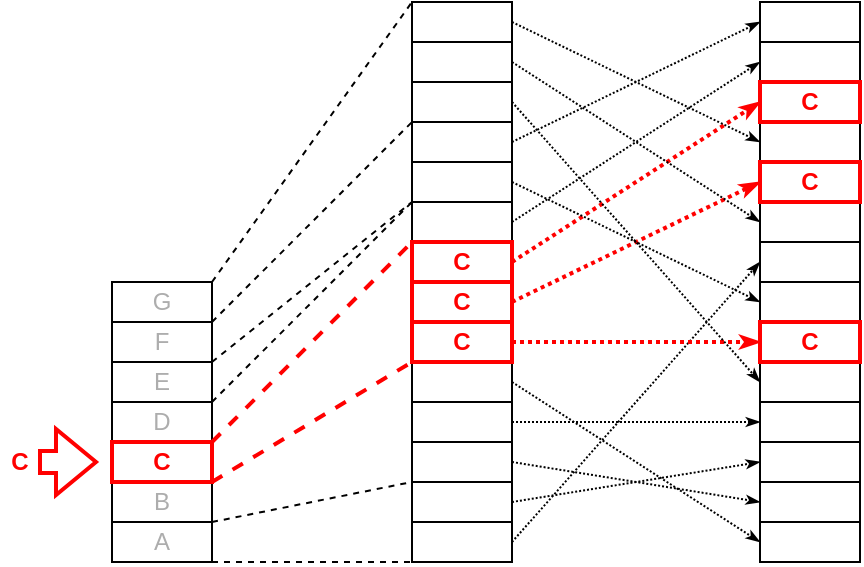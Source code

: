 <mxfile version="21.6.9" type="device">
  <diagram name="1 oldal" id="9zMQckgTDTX1H3_rx6Bh">
    <mxGraphModel dx="683" dy="368" grid="1" gridSize="10" guides="0" tooltips="1" connect="1" arrows="1" fold="1" page="1" pageScale="1" pageWidth="827" pageHeight="1169" math="0" shadow="0">
      <root>
        <mxCell id="0" />
        <mxCell id="1" parent="0" />
        <mxCell id="LfwBUIai21lKe5tmic68-1" value="A" style="rounded=0;whiteSpace=wrap;html=1;fontColor=#ADADAD;" vertex="1" parent="1">
          <mxGeometry x="130" y="540" width="50" height="20" as="geometry" />
        </mxCell>
        <mxCell id="LfwBUIai21lKe5tmic68-2" value="B" style="rounded=0;whiteSpace=wrap;html=1;fontColor=#ADADAD;" vertex="1" parent="1">
          <mxGeometry x="130" y="520" width="50" height="20" as="geometry" />
        </mxCell>
        <mxCell id="LfwBUIai21lKe5tmic68-4" value="D" style="rounded=0;whiteSpace=wrap;html=1;fontColor=#ADADAD;" vertex="1" parent="1">
          <mxGeometry x="130" y="480" width="50" height="20" as="geometry" />
        </mxCell>
        <mxCell id="LfwBUIai21lKe5tmic68-5" value="E" style="rounded=0;whiteSpace=wrap;html=1;fontColor=#ADADAD;" vertex="1" parent="1">
          <mxGeometry x="130" y="460" width="50" height="20" as="geometry" />
        </mxCell>
        <mxCell id="LfwBUIai21lKe5tmic68-9" value="" style="rounded=0;whiteSpace=wrap;html=1;" vertex="1" parent="1">
          <mxGeometry x="280" y="540" width="50" height="20" as="geometry" />
        </mxCell>
        <mxCell id="LfwBUIai21lKe5tmic68-10" value="" style="rounded=0;whiteSpace=wrap;html=1;" vertex="1" parent="1">
          <mxGeometry x="280" y="520" width="50" height="20" as="geometry" />
        </mxCell>
        <mxCell id="LfwBUIai21lKe5tmic68-11" value="" style="rounded=0;whiteSpace=wrap;html=1;" vertex="1" parent="1">
          <mxGeometry x="280" y="500" width="50" height="20" as="geometry" />
        </mxCell>
        <mxCell id="LfwBUIai21lKe5tmic68-12" value="" style="rounded=0;whiteSpace=wrap;html=1;" vertex="1" parent="1">
          <mxGeometry x="280" y="480" width="50" height="20" as="geometry" />
        </mxCell>
        <mxCell id="LfwBUIai21lKe5tmic68-13" value="" style="rounded=0;whiteSpace=wrap;html=1;" vertex="1" parent="1">
          <mxGeometry x="280" y="460" width="50" height="20" as="geometry" />
        </mxCell>
        <mxCell id="LfwBUIai21lKe5tmic68-17" value="" style="rounded=0;whiteSpace=wrap;html=1;" vertex="1" parent="1">
          <mxGeometry x="280" y="380" width="50" height="20" as="geometry" />
        </mxCell>
        <mxCell id="LfwBUIai21lKe5tmic68-18" value="" style="rounded=0;whiteSpace=wrap;html=1;" vertex="1" parent="1">
          <mxGeometry x="280" y="360" width="50" height="20" as="geometry" />
        </mxCell>
        <mxCell id="LfwBUIai21lKe5tmic68-19" value="" style="rounded=0;whiteSpace=wrap;html=1;" vertex="1" parent="1">
          <mxGeometry x="280" y="340" width="50" height="20" as="geometry" />
        </mxCell>
        <mxCell id="LfwBUIai21lKe5tmic68-20" value="" style="rounded=0;whiteSpace=wrap;html=1;" vertex="1" parent="1">
          <mxGeometry x="280" y="320" width="50" height="20" as="geometry" />
        </mxCell>
        <mxCell id="LfwBUIai21lKe5tmic68-21" value="" style="rounded=0;whiteSpace=wrap;html=1;" vertex="1" parent="1">
          <mxGeometry x="280" y="300" width="50" height="20" as="geometry" />
        </mxCell>
        <mxCell id="LfwBUIai21lKe5tmic68-22" value="" style="rounded=0;whiteSpace=wrap;html=1;" vertex="1" parent="1">
          <mxGeometry x="280" y="280" width="50" height="20" as="geometry" />
        </mxCell>
        <mxCell id="LfwBUIai21lKe5tmic68-24" value="F" style="rounded=0;whiteSpace=wrap;html=1;fontColor=#ADADAD;" vertex="1" parent="1">
          <mxGeometry x="130" y="440" width="50" height="20" as="geometry" />
        </mxCell>
        <mxCell id="LfwBUIai21lKe5tmic68-25" value="G" style="rounded=0;whiteSpace=wrap;html=1;fontColor=#ADADAD;" vertex="1" parent="1">
          <mxGeometry x="130" y="420" width="50" height="20" as="geometry" />
        </mxCell>
        <mxCell id="LfwBUIai21lKe5tmic68-26" value="" style="rounded=0;whiteSpace=wrap;html=1;" vertex="1" parent="1">
          <mxGeometry x="454" y="400" width="50" height="20" as="geometry" />
        </mxCell>
        <mxCell id="LfwBUIai21lKe5tmic68-27" value="" style="rounded=0;whiteSpace=wrap;html=1;" vertex="1" parent="1">
          <mxGeometry x="454" y="500" width="50" height="20" as="geometry" />
        </mxCell>
        <mxCell id="LfwBUIai21lKe5tmic68-28" value="" style="rounded=0;whiteSpace=wrap;html=1;" vertex="1" parent="1">
          <mxGeometry x="454" y="520" width="50" height="20" as="geometry" />
        </mxCell>
        <mxCell id="LfwBUIai21lKe5tmic68-29" value="" style="rounded=0;whiteSpace=wrap;html=1;" vertex="1" parent="1">
          <mxGeometry x="454" y="480" width="50" height="20" as="geometry" />
        </mxCell>
        <mxCell id="LfwBUIai21lKe5tmic68-30" value="" style="rounded=0;whiteSpace=wrap;html=1;" vertex="1" parent="1">
          <mxGeometry x="454" y="540" width="50" height="20" as="geometry" />
        </mxCell>
        <mxCell id="LfwBUIai21lKe5tmic68-34" value="" style="rounded=0;whiteSpace=wrap;html=1;" vertex="1" parent="1">
          <mxGeometry x="454" y="300" width="50" height="20" as="geometry" />
        </mxCell>
        <mxCell id="LfwBUIai21lKe5tmic68-35" value="" style="rounded=0;whiteSpace=wrap;html=1;" vertex="1" parent="1">
          <mxGeometry x="454" y="420" width="50" height="20" as="geometry" />
        </mxCell>
        <mxCell id="LfwBUIai21lKe5tmic68-36" value="" style="rounded=0;whiteSpace=wrap;html=1;" vertex="1" parent="1">
          <mxGeometry x="454" y="280" width="50" height="20" as="geometry" />
        </mxCell>
        <mxCell id="LfwBUIai21lKe5tmic68-37" value="" style="rounded=0;whiteSpace=wrap;html=1;" vertex="1" parent="1">
          <mxGeometry x="454" y="460" width="50" height="20" as="geometry" />
        </mxCell>
        <mxCell id="LfwBUIai21lKe5tmic68-38" value="" style="rounded=0;whiteSpace=wrap;html=1;" vertex="1" parent="1">
          <mxGeometry x="454" y="380" width="50" height="20" as="geometry" />
        </mxCell>
        <mxCell id="LfwBUIai21lKe5tmic68-39" value="" style="rounded=0;whiteSpace=wrap;html=1;" vertex="1" parent="1">
          <mxGeometry x="454" y="340" width="50" height="20" as="geometry" />
        </mxCell>
        <mxCell id="LfwBUIai21lKe5tmic68-43" value="" style="endArrow=none;dashed=1;html=1;rounded=0;exitX=1;exitY=1;exitDx=0;exitDy=0;entryX=0;entryY=1;entryDx=0;entryDy=0;" edge="1" parent="1">
          <mxGeometry width="50" height="50" relative="1" as="geometry">
            <mxPoint x="180" y="560" as="sourcePoint" />
            <mxPoint x="280" y="560" as="targetPoint" />
          </mxGeometry>
        </mxCell>
        <mxCell id="LfwBUIai21lKe5tmic68-44" value="" style="endArrow=none;dashed=1;html=1;rounded=0;exitX=1;exitY=1;exitDx=0;exitDy=0;entryX=0;entryY=0;entryDx=0;entryDy=0;" edge="1" parent="1" target="LfwBUIai21lKe5tmic68-10">
          <mxGeometry width="50" height="50" relative="1" as="geometry">
            <mxPoint x="180" y="540" as="sourcePoint" />
            <mxPoint x="280" y="540" as="targetPoint" />
          </mxGeometry>
        </mxCell>
        <mxCell id="LfwBUIai21lKe5tmic68-45" value="" style="endArrow=none;dashed=1;html=1;rounded=0;exitX=1;exitY=1;exitDx=0;exitDy=0;entryX=0;entryY=0;entryDx=0;entryDy=0;strokeWidth=2;strokeColor=#FF0000;" edge="1" parent="1" target="LfwBUIai21lKe5tmic68-13">
          <mxGeometry width="50" height="50" relative="1" as="geometry">
            <mxPoint x="180" y="520" as="sourcePoint" />
            <mxPoint x="280" y="520" as="targetPoint" />
          </mxGeometry>
        </mxCell>
        <mxCell id="LfwBUIai21lKe5tmic68-46" value="" style="endArrow=none;dashed=1;html=1;rounded=0;exitX=1;exitY=1;exitDx=0;exitDy=0;entryX=0;entryY=0;entryDx=0;entryDy=0;strokeWidth=2;strokeColor=#FF0000;" edge="1" parent="1" target="LfwBUIai21lKe5tmic68-16">
          <mxGeometry width="50" height="50" relative="1" as="geometry">
            <mxPoint x="180" y="500" as="sourcePoint" />
            <mxPoint x="280" y="500" as="targetPoint" />
          </mxGeometry>
        </mxCell>
        <mxCell id="LfwBUIai21lKe5tmic68-47" value="" style="endArrow=none;dashed=1;html=1;rounded=0;exitX=1;exitY=1;exitDx=0;exitDy=0;entryX=0;entryY=0;entryDx=0;entryDy=0;" edge="1" parent="1" target="LfwBUIai21lKe5tmic68-17">
          <mxGeometry width="50" height="50" relative="1" as="geometry">
            <mxPoint x="180" y="480" as="sourcePoint" />
            <mxPoint x="280" y="480" as="targetPoint" />
          </mxGeometry>
        </mxCell>
        <mxCell id="LfwBUIai21lKe5tmic68-48" value="" style="endArrow=none;dashed=1;html=1;rounded=0;exitX=1;exitY=1;exitDx=0;exitDy=0;entryX=0;entryY=1;entryDx=0;entryDy=0;" edge="1" parent="1" target="LfwBUIai21lKe5tmic68-18">
          <mxGeometry width="50" height="50" relative="1" as="geometry">
            <mxPoint x="180" y="460" as="sourcePoint" />
            <mxPoint x="280" y="460" as="targetPoint" />
          </mxGeometry>
        </mxCell>
        <mxCell id="LfwBUIai21lKe5tmic68-49" value="" style="endArrow=none;dashed=1;html=1;rounded=0;exitX=1;exitY=1;exitDx=0;exitDy=0;entryX=0;entryY=1;entryDx=0;entryDy=0;" edge="1" parent="1" target="LfwBUIai21lKe5tmic68-20">
          <mxGeometry width="50" height="50" relative="1" as="geometry">
            <mxPoint x="180" y="440" as="sourcePoint" />
            <mxPoint x="280" y="440" as="targetPoint" />
          </mxGeometry>
        </mxCell>
        <mxCell id="LfwBUIai21lKe5tmic68-50" value="" style="endArrow=none;dashed=1;html=1;rounded=0;exitX=1;exitY=1;exitDx=0;exitDy=0;entryX=0;entryY=0;entryDx=0;entryDy=0;" edge="1" parent="1" target="LfwBUIai21lKe5tmic68-22">
          <mxGeometry width="50" height="50" relative="1" as="geometry">
            <mxPoint x="180" y="420" as="sourcePoint" />
            <mxPoint x="280" y="420" as="targetPoint" />
          </mxGeometry>
        </mxCell>
        <mxCell id="LfwBUIai21lKe5tmic68-57" value="" style="endArrow=classicThin;html=1;rounded=0;exitX=1;exitY=0.5;exitDx=0;exitDy=0;entryX=0;entryY=0.5;entryDx=0;entryDy=0;endFill=1;endSize=4;dashed=1;dashPattern=1 1;" edge="1" parent="1" source="LfwBUIai21lKe5tmic68-9" target="LfwBUIai21lKe5tmic68-26">
          <mxGeometry width="50" height="50" relative="1" as="geometry">
            <mxPoint x="360" y="520" as="sourcePoint" />
            <mxPoint x="410" y="470" as="targetPoint" />
          </mxGeometry>
        </mxCell>
        <mxCell id="LfwBUIai21lKe5tmic68-58" value="" style="endArrow=classicThin;html=1;rounded=0;exitX=1;exitY=0.5;exitDx=0;exitDy=0;entryX=0;entryY=0.5;entryDx=0;entryDy=0;endFill=1;endSize=4;dashed=1;dashPattern=1 1;" edge="1" parent="1" source="LfwBUIai21lKe5tmic68-10" target="LfwBUIai21lKe5tmic68-27">
          <mxGeometry width="50" height="50" relative="1" as="geometry">
            <mxPoint x="360" y="520" as="sourcePoint" />
            <mxPoint x="410" y="470" as="targetPoint" />
          </mxGeometry>
        </mxCell>
        <mxCell id="LfwBUIai21lKe5tmic68-59" value="" style="endArrow=classicThin;html=1;rounded=0;exitX=1;exitY=0.5;exitDx=0;exitDy=0;entryX=0;entryY=0.5;entryDx=0;entryDy=0;endFill=1;endSize=4;dashed=1;dashPattern=1 1;" edge="1" parent="1" source="LfwBUIai21lKe5tmic68-11" target="LfwBUIai21lKe5tmic68-28">
          <mxGeometry width="50" height="50" relative="1" as="geometry">
            <mxPoint x="390" y="480" as="sourcePoint" />
            <mxPoint x="440" y="430" as="targetPoint" />
          </mxGeometry>
        </mxCell>
        <mxCell id="LfwBUIai21lKe5tmic68-60" value="" style="endArrow=classicThin;html=1;rounded=0;exitX=1;exitY=0.5;exitDx=0;exitDy=0;entryX=0;entryY=0.5;entryDx=0;entryDy=0;endFill=1;endSize=4;dashed=1;dashPattern=1 1;" edge="1" parent="1" source="LfwBUIai21lKe5tmic68-12" target="LfwBUIai21lKe5tmic68-29">
          <mxGeometry width="50" height="50" relative="1" as="geometry">
            <mxPoint x="370" y="490" as="sourcePoint" />
            <mxPoint x="420" y="440" as="targetPoint" />
          </mxGeometry>
        </mxCell>
        <mxCell id="LfwBUIai21lKe5tmic68-61" value="" style="endArrow=classicThin;html=1;rounded=0;exitX=1;exitY=0.5;exitDx=0;exitDy=0;entryX=0;entryY=0.5;entryDx=0;entryDy=0;endFill=1;endSize=4;dashed=1;dashPattern=1 1;" edge="1" parent="1" source="LfwBUIai21lKe5tmic68-13" target="LfwBUIai21lKe5tmic68-30">
          <mxGeometry width="50" height="50" relative="1" as="geometry">
            <mxPoint x="370" y="430" as="sourcePoint" />
            <mxPoint x="420" y="380" as="targetPoint" />
          </mxGeometry>
        </mxCell>
        <mxCell id="LfwBUIai21lKe5tmic68-62" value="" style="endArrow=classicThin;html=1;rounded=0;exitX=1;exitY=0.5;exitDx=0;exitDy=0;entryX=0;entryY=0.5;entryDx=0;entryDy=0;endFill=1;endSize=4;dashed=1;dashPattern=1 1;strokeWidth=2;strokeColor=#FF0000;" edge="1" parent="1" source="LfwBUIai21lKe5tmic68-14" target="LfwBUIai21lKe5tmic68-31">
          <mxGeometry width="50" height="50" relative="1" as="geometry">
            <mxPoint x="370" y="370" as="sourcePoint" />
            <mxPoint x="420" y="320" as="targetPoint" />
          </mxGeometry>
        </mxCell>
        <mxCell id="LfwBUIai21lKe5tmic68-63" value="" style="endArrow=classicThin;html=1;rounded=0;exitX=1;exitY=0.5;exitDx=0;exitDy=0;entryX=0;entryY=0.5;entryDx=0;entryDy=0;endFill=1;endSize=4;dashed=1;dashPattern=1 1;strokeWidth=2;strokeColor=#FF0000;" edge="1" parent="1" source="LfwBUIai21lKe5tmic68-15" target="LfwBUIai21lKe5tmic68-32">
          <mxGeometry width="50" height="50" relative="1" as="geometry">
            <mxPoint x="370" y="320" as="sourcePoint" />
            <mxPoint x="420" y="270" as="targetPoint" />
          </mxGeometry>
        </mxCell>
        <mxCell id="LfwBUIai21lKe5tmic68-64" value="" style="endArrow=classicThin;html=1;rounded=0;exitX=1;exitY=0.5;exitDx=0;exitDy=0;entryX=0;entryY=0.5;entryDx=0;entryDy=0;endFill=1;endSize=4;dashed=1;dashPattern=1 1;strokeWidth=2;strokeColor=#FF0000;" edge="1" parent="1" source="LfwBUIai21lKe5tmic68-16" target="LfwBUIai21lKe5tmic68-33">
          <mxGeometry width="50" height="50" relative="1" as="geometry">
            <mxPoint x="370" y="410" as="sourcePoint" />
            <mxPoint x="420" y="360" as="targetPoint" />
          </mxGeometry>
        </mxCell>
        <mxCell id="LfwBUIai21lKe5tmic68-65" value="" style="endArrow=classicThin;html=1;rounded=0;exitX=1;exitY=0.5;exitDx=0;exitDy=0;entryX=0;entryY=0.5;entryDx=0;entryDy=0;endFill=1;endSize=4;dashed=1;dashPattern=1 1;" edge="1" parent="1" source="LfwBUIai21lKe5tmic68-17" target="LfwBUIai21lKe5tmic68-34">
          <mxGeometry width="50" height="50" relative="1" as="geometry">
            <mxPoint x="380" y="380" as="sourcePoint" />
            <mxPoint x="430" y="330" as="targetPoint" />
          </mxGeometry>
        </mxCell>
        <mxCell id="LfwBUIai21lKe5tmic68-66" value="" style="endArrow=classicThin;html=1;rounded=0;exitX=1;exitY=0.5;exitDx=0;exitDy=0;entryX=0;entryY=0.5;entryDx=0;entryDy=0;endFill=1;endSize=4;dashed=1;dashPattern=1 1;" edge="1" parent="1" source="LfwBUIai21lKe5tmic68-18" target="LfwBUIai21lKe5tmic68-35">
          <mxGeometry width="50" height="50" relative="1" as="geometry">
            <mxPoint x="380" y="360" as="sourcePoint" />
            <mxPoint x="430" y="310" as="targetPoint" />
          </mxGeometry>
        </mxCell>
        <mxCell id="LfwBUIai21lKe5tmic68-67" value="" style="endArrow=classicThin;html=1;rounded=0;exitX=1;exitY=0.5;exitDx=0;exitDy=0;entryX=0;entryY=0.5;entryDx=0;entryDy=0;endFill=1;endSize=4;dashed=1;dashPattern=1 1;" edge="1" parent="1" source="LfwBUIai21lKe5tmic68-19" target="LfwBUIai21lKe5tmic68-36">
          <mxGeometry width="50" height="50" relative="1" as="geometry">
            <mxPoint x="380" y="340" as="sourcePoint" />
            <mxPoint x="430" y="290" as="targetPoint" />
          </mxGeometry>
        </mxCell>
        <mxCell id="LfwBUIai21lKe5tmic68-68" value="" style="endArrow=classicThin;html=1;rounded=0;exitX=1;exitY=0.5;exitDx=0;exitDy=0;entryX=0;entryY=0.5;entryDx=0;entryDy=0;endFill=1;endSize=4;dashed=1;dashPattern=1 1;" edge="1" parent="1" source="LfwBUIai21lKe5tmic68-20" target="LfwBUIai21lKe5tmic68-37">
          <mxGeometry width="50" height="50" relative="1" as="geometry">
            <mxPoint x="380" y="310" as="sourcePoint" />
            <mxPoint x="430" y="260" as="targetPoint" />
          </mxGeometry>
        </mxCell>
        <mxCell id="LfwBUIai21lKe5tmic68-69" value="" style="endArrow=classicThin;html=1;rounded=0;exitX=1;exitY=0.5;exitDx=0;exitDy=0;entryX=0;entryY=0.5;entryDx=0;entryDy=0;endFill=1;endSize=4;dashed=1;dashPattern=1 1;" edge="1" parent="1" source="LfwBUIai21lKe5tmic68-21" target="LfwBUIai21lKe5tmic68-38">
          <mxGeometry width="50" height="50" relative="1" as="geometry">
            <mxPoint x="370" y="310" as="sourcePoint" />
            <mxPoint x="420" y="260" as="targetPoint" />
          </mxGeometry>
        </mxCell>
        <mxCell id="LfwBUIai21lKe5tmic68-70" value="" style="endArrow=classicThin;html=1;rounded=0;exitX=1;exitY=0.5;exitDx=0;exitDy=0;entryX=0;entryY=0.5;entryDx=0;entryDy=0;endFill=1;endSize=4;dashed=1;dashPattern=1 1;" edge="1" parent="1" source="LfwBUIai21lKe5tmic68-22" target="LfwBUIai21lKe5tmic68-39">
          <mxGeometry width="50" height="50" relative="1" as="geometry">
            <mxPoint x="360" y="290" as="sourcePoint" />
            <mxPoint x="410" y="240" as="targetPoint" />
          </mxGeometry>
        </mxCell>
        <mxCell id="LfwBUIai21lKe5tmic68-80" value="" style="shape=flexArrow;endArrow=classic;html=1;rounded=0;strokeColor=#FF0000;strokeWidth=2;" edge="1" parent="1">
          <mxGeometry width="50" height="50" relative="1" as="geometry">
            <mxPoint x="93" y="510" as="sourcePoint" />
            <mxPoint x="123" y="510" as="targetPoint" />
          </mxGeometry>
        </mxCell>
        <mxCell id="LfwBUIai21lKe5tmic68-82" value="C" style="text;html=1;strokeColor=none;fillColor=none;align=center;verticalAlign=middle;whiteSpace=wrap;rounded=0;fontColor=#FF0000;fontStyle=1" vertex="1" parent="1">
          <mxGeometry x="74" y="495" width="20" height="30" as="geometry" />
        </mxCell>
        <mxCell id="LfwBUIai21lKe5tmic68-3" value="C" style="rounded=0;whiteSpace=wrap;html=1;fontStyle=1;fontColor=#FF0000;strokeColor=#FF0000;strokeWidth=2;" vertex="1" parent="1">
          <mxGeometry x="130" y="500" width="50" height="20" as="geometry" />
        </mxCell>
        <mxCell id="LfwBUIai21lKe5tmic68-14" value="C" style="rounded=0;whiteSpace=wrap;html=1;strokeColor=#FF0000;strokeWidth=2;fontStyle=1;fontColor=#FF0000;" vertex="1" parent="1">
          <mxGeometry x="280" y="440" width="50" height="20" as="geometry" />
        </mxCell>
        <mxCell id="LfwBUIai21lKe5tmic68-15" value="C" style="rounded=0;whiteSpace=wrap;html=1;strokeColor=#FF0000;strokeWidth=2;fontStyle=1;fontColor=#FF0000;" vertex="1" parent="1">
          <mxGeometry x="280" y="420" width="50" height="20" as="geometry" />
        </mxCell>
        <mxCell id="LfwBUIai21lKe5tmic68-16" value="C" style="rounded=0;whiteSpace=wrap;html=1;strokeColor=#FF0000;strokeWidth=2;fontStyle=1;fontColor=#FF0000;" vertex="1" parent="1">
          <mxGeometry x="280" y="400" width="50" height="20" as="geometry" />
        </mxCell>
        <mxCell id="LfwBUIai21lKe5tmic68-31" value="C" style="rounded=0;whiteSpace=wrap;html=1;strokeColor=#FF0000;strokeWidth=2;fontStyle=1;fontColor=#FF0000;" vertex="1" parent="1">
          <mxGeometry x="454" y="440" width="50" height="20" as="geometry" />
        </mxCell>
        <mxCell id="LfwBUIai21lKe5tmic68-32" value="C" style="rounded=0;whiteSpace=wrap;html=1;strokeColor=#FF0000;strokeWidth=2;fontStyle=1;fontColor=#FF0000;" vertex="1" parent="1">
          <mxGeometry x="454" y="360" width="50" height="20" as="geometry" />
        </mxCell>
        <mxCell id="LfwBUIai21lKe5tmic68-33" value="C" style="rounded=0;whiteSpace=wrap;html=1;strokeColor=#FF0000;strokeWidth=2;fontStyle=1;fontColor=#FF0000;" vertex="1" parent="1">
          <mxGeometry x="454" y="320" width="50" height="20" as="geometry" />
        </mxCell>
      </root>
    </mxGraphModel>
  </diagram>
</mxfile>
